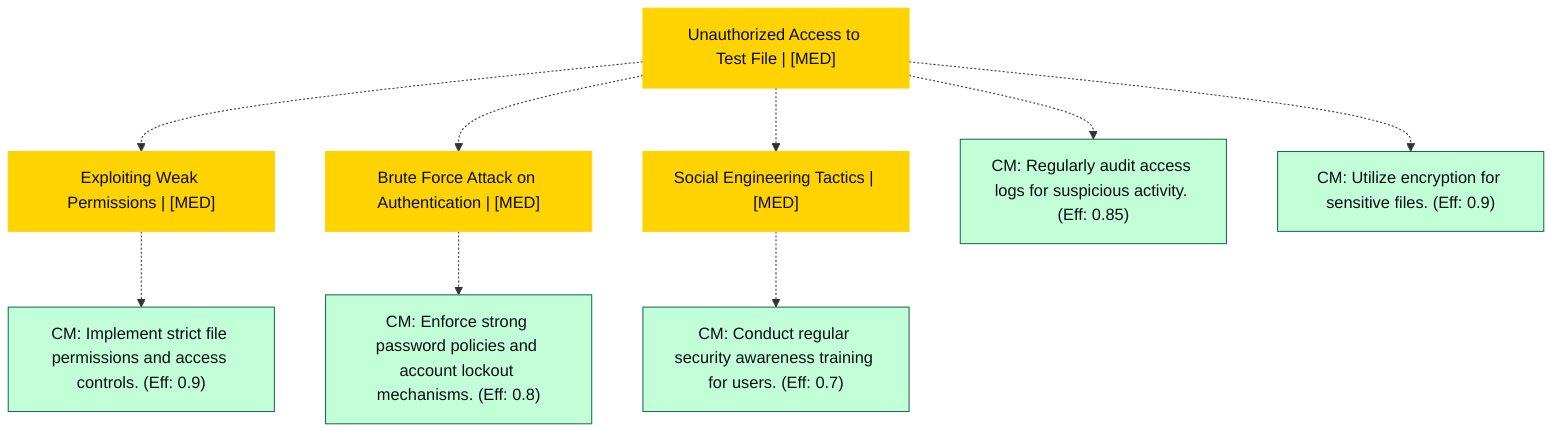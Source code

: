 graph TB
  node_01K6B3RXATB7HGE9Y48YYM7S46["Unauthorized Access to Test File | [MED]"]:::mediumRisk
  node_01K6B3RXATB7HGE9Y48YYM7S46-1["Exploiting Weak Permissions | [MED]"]:::mediumRisk
  node_01K6B3RXATB7HGE9Y48YYM7S46-1_cm_0["CM: Implement strict file permissions and access controls. (Eff: 0.9)"]:::countermeasure
  node_01K6B3RXATB7HGE9Y48YYM7S46-2["Brute Force Attack on Authentication | [MED]"]:::mediumRisk
  node_01K6B3RXATB7HGE9Y48YYM7S46-2_cm_0["CM: Enforce strong password policies and account lockout mechanisms. (Eff: 0.8)"]:::countermeasure
  node_01K6B3RXATB7HGE9Y48YYM7S46-3["Social Engineering Tactics | [MED]"]:::mediumRisk
  node_01K6B3RXATB7HGE9Y48YYM7S46-3_cm_0["CM: Conduct regular security awareness training for users. (Eff: 0.7)"]:::countermeasure
  node_01K6B3RXATB7HGE9Y48YYM7S46_cm_0["CM: Regularly audit access logs for suspicious activity. (Eff: 0.85)"]:::countermeasure
  node_01K6B3RXATB7HGE9Y48YYM7S46_cm_1["CM: Utilize encryption for sensitive files. (Eff: 0.9)"]:::countermeasure

  node_01K6B3RXATB7HGE9Y48YYM7S46 -.-> node_01K6B3RXATB7HGE9Y48YYM7S46-1
  node_01K6B3RXATB7HGE9Y48YYM7S46-1 -.-> node_01K6B3RXATB7HGE9Y48YYM7S46-1_cm_0
  node_01K6B3RXATB7HGE9Y48YYM7S46 -.-> node_01K6B3RXATB7HGE9Y48YYM7S46-2
  node_01K6B3RXATB7HGE9Y48YYM7S46-2 -.-> node_01K6B3RXATB7HGE9Y48YYM7S46-2_cm_0
  node_01K6B3RXATB7HGE9Y48YYM7S46 -.-> node_01K6B3RXATB7HGE9Y48YYM7S46-3
  node_01K6B3RXATB7HGE9Y48YYM7S46-3 -.-> node_01K6B3RXATB7HGE9Y48YYM7S46-3_cm_0
  node_01K6B3RXATB7HGE9Y48YYM7S46 -.-> node_01K6B3RXATB7HGE9Y48YYM7S46_cm_0
  node_01K6B3RXATB7HGE9Y48YYM7S46 -.-> node_01K6B3RXATB7HGE9Y48YYM7S46_cm_1

  classDef andNode fill:#FF4C4C,stroke:#FF4C4C,stroke-width:2px,color:#F5F7FA
  classDef orNode fill:#36FF8F,stroke:#36FF8F,stroke-width:2px,color:#0B0D17
  classDef leafNode fill:#29ABE2,stroke:#29ABE2,stroke-width:2px,color:#F5F7FA
  classDef highRisk fill:#FF4C4C,color:#F5F7FA,stroke:#FF4C4C,stroke-width:2px
  classDef mediumRisk fill:#FFD300,stroke:#FFD300,stroke-width:1px,color:#0B0D17
  classDef lowRisk fill:#FFF2B3,stroke:#FFF2B3,stroke-width:1px,color:#0B0D17
  classDef countermeasure fill:#C2FFD8,stroke:#106B49,stroke-width:1px,color:#0B0D17
  classDef reference fill:#A259FF,stroke:#c3a4ff,stroke-width:1px,stroke-dasharray:3 3,color:#F5F7FA
  classDef mitreNode stroke-dasharray:5 5
  classDef note fill:#ffffcc,stroke:#ffcc00,stroke-width:2px,stroke-dasharray:5 5